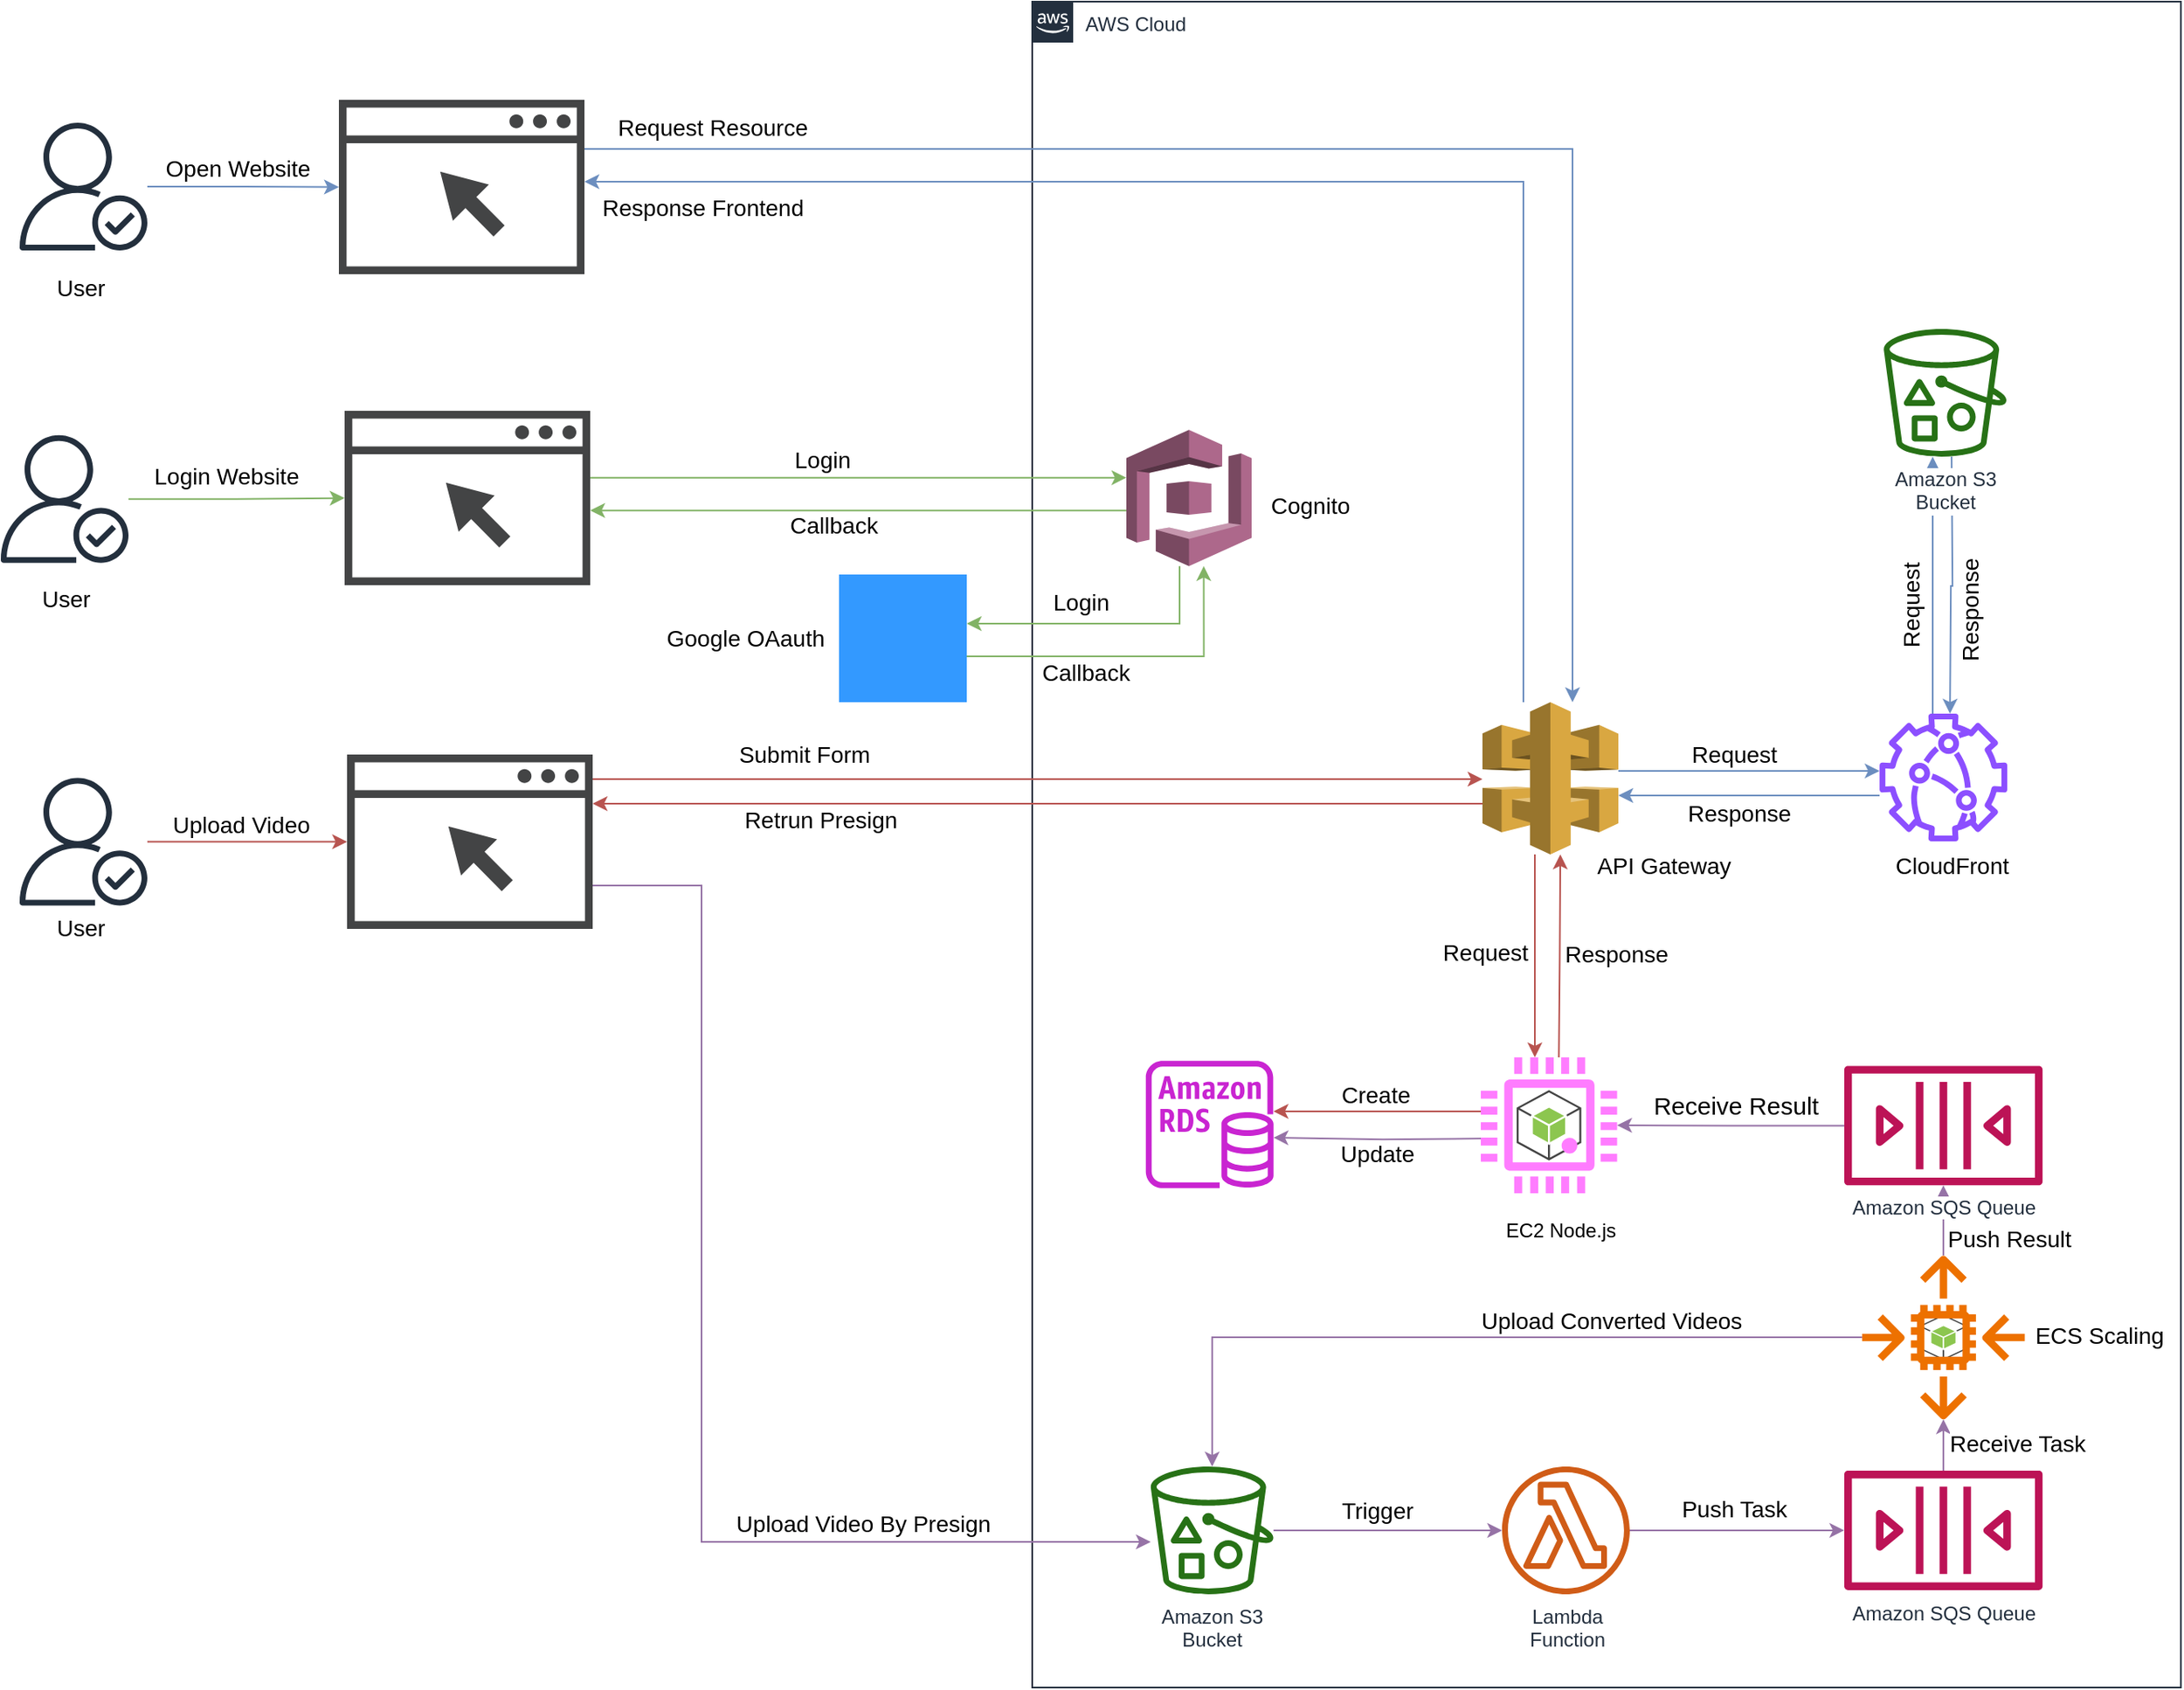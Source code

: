 <mxfile version="24.8.0">
  <diagram id="Ht1M8jgEwFfnCIfOTk4-" name="Page-1">
    <mxGraphModel dx="2194" dy="2176" grid="1" gridSize="10" guides="1" tooltips="1" connect="1" arrows="1" fold="1" page="1" pageScale="1" pageWidth="1169" pageHeight="827" math="0" shadow="0">
      <root>
        <mxCell id="0" />
        <mxCell id="1" parent="0" />
        <mxCell id="9G7zbOAQeBJa7XBP9B1H-17" value="AWS Cloud" style="points=[[0,0],[0.25,0],[0.5,0],[0.75,0],[1,0],[1,0.25],[1,0.5],[1,0.75],[1,1],[0.75,1],[0.5,1],[0.25,1],[0,1],[0,0.75],[0,0.5],[0,0.25]];outlineConnect=0;gradientColor=none;html=1;whiteSpace=wrap;fontSize=12;fontStyle=0;container=1;pointerEvents=0;collapsible=0;recursiveResize=0;shape=mxgraph.aws4.group;grIcon=mxgraph.aws4.group_aws_cloud_alt;strokeColor=#232F3E;fillColor=none;verticalAlign=top;align=left;spacingLeft=30;fontColor=#232F3E;dashed=0;" parent="1" vertex="1">
          <mxGeometry x="1108.5" y="-460" width="701.62" height="1030" as="geometry" />
        </mxCell>
        <mxCell id="e3buDwDWEeGiWqqK8DOD-30" value="" style="outlineConnect=0;dashed=0;verticalLabelPosition=bottom;verticalAlign=top;align=center;html=1;shape=mxgraph.aws3.android;fillColor=#8CC64F;gradientColor=none;" vertex="1" parent="9G7zbOAQeBJa7XBP9B1H-17">
          <mxGeometry x="295.87" y="665" width="39.5" height="43" as="geometry" />
        </mxCell>
        <mxCell id="e3buDwDWEeGiWqqK8DOD-81" style="edgeStyle=orthogonalEdgeStyle;rounded=0;orthogonalLoop=1;jettySize=auto;html=1;fillColor=#f8cecc;strokeColor=#b85450;" edge="1" parent="9G7zbOAQeBJa7XBP9B1H-17">
          <mxGeometry relative="1" as="geometry">
            <mxPoint x="280" y="678" as="sourcePoint" />
            <mxPoint x="147.38" y="678" as="targetPoint" />
            <Array as="points">
              <mxPoint x="180" y="678" />
              <mxPoint x="180" y="678" />
            </Array>
          </mxGeometry>
        </mxCell>
        <mxCell id="e3buDwDWEeGiWqqK8DOD-82" value="&lt;font style=&quot;font-size: 14px;&quot;&gt;Create&lt;/font&gt;" style="edgeLabel;html=1;align=center;verticalAlign=middle;resizable=0;points=[];" vertex="1" connectable="0" parent="e3buDwDWEeGiWqqK8DOD-81">
          <mxGeometry x="0.071" y="2" relative="1" as="geometry">
            <mxPoint y="-12" as="offset" />
          </mxGeometry>
        </mxCell>
        <mxCell id="e3buDwDWEeGiWqqK8DOD-83" style="edgeStyle=orthogonalEdgeStyle;rounded=0;orthogonalLoop=1;jettySize=auto;html=1;fillColor=#e1d5e7;strokeColor=#9673a6;" edge="1" parent="9G7zbOAQeBJa7XBP9B1H-17">
          <mxGeometry relative="1" as="geometry">
            <mxPoint x="280" y="694.556" as="sourcePoint" />
            <mxPoint x="147.38" y="694" as="targetPoint" />
          </mxGeometry>
        </mxCell>
        <mxCell id="e3buDwDWEeGiWqqK8DOD-84" value="&lt;font style=&quot;font-size: 14px;&quot;&gt;Update&lt;/font&gt;" style="edgeLabel;html=1;align=center;verticalAlign=middle;resizable=0;points=[];" vertex="1" connectable="0" parent="e3buDwDWEeGiWqqK8DOD-83">
          <mxGeometry x="0.055" y="4" relative="1" as="geometry">
            <mxPoint y="5" as="offset" />
          </mxGeometry>
        </mxCell>
        <mxCell id="e3buDwDWEeGiWqqK8DOD-87" style="edgeStyle=orthogonalEdgeStyle;rounded=0;orthogonalLoop=1;jettySize=auto;html=1;fillColor=#f8cecc;strokeColor=#b85450;" edge="1" parent="9G7zbOAQeBJa7XBP9B1H-17">
          <mxGeometry relative="1" as="geometry">
            <mxPoint x="321.667" y="645.0" as="sourcePoint" />
            <mxPoint x="322.556" y="521" as="targetPoint" />
          </mxGeometry>
        </mxCell>
        <mxCell id="e3buDwDWEeGiWqqK8DOD-89" value="&lt;font style=&quot;font-size: 14px;&quot;&gt;Response&lt;/font&gt;" style="edgeLabel;html=1;align=center;verticalAlign=middle;resizable=0;points=[];" vertex="1" connectable="0" parent="e3buDwDWEeGiWqqK8DOD-87">
          <mxGeometry x="0.041" y="1" relative="1" as="geometry">
            <mxPoint x="34" y="1" as="offset" />
          </mxGeometry>
        </mxCell>
        <mxCell id="e3buDwDWEeGiWqqK8DOD-3" value="" style="pointerEvents=1;shadow=0;dashed=0;html=1;strokeColor=none;fillColor=#ff7cff;labelPosition=center;verticalLabelPosition=bottom;verticalAlign=top;align=center;outlineConnect=0;shape=mxgraph.veeam.cpu;" vertex="1" parent="9G7zbOAQeBJa7XBP9B1H-17">
          <mxGeometry x="274" y="645" width="83.25" height="83" as="geometry" />
        </mxCell>
        <mxCell id="e3buDwDWEeGiWqqK8DOD-31" value="EC2&amp;nbsp;Node.js" style="text;html=1;align=center;verticalAlign=middle;resizable=0;points=[];autosize=1;strokeColor=none;fillColor=none;" vertex="1" parent="9G7zbOAQeBJa7XBP9B1H-17">
          <mxGeometry x="277" y="736" width="90" height="30" as="geometry" />
        </mxCell>
        <mxCell id="e3buDwDWEeGiWqqK8DOD-50" style="edgeStyle=orthogonalEdgeStyle;rounded=0;orthogonalLoop=1;jettySize=auto;html=1;fillColor=#e1d5e7;strokeColor=#9673a6;" edge="1" parent="9G7zbOAQeBJa7XBP9B1H-17" source="e3buDwDWEeGiWqqK8DOD-42" target="e3buDwDWEeGiWqqK8DOD-49">
          <mxGeometry relative="1" as="geometry" />
        </mxCell>
        <mxCell id="e3buDwDWEeGiWqqK8DOD-51" value="Trigger" style="edgeLabel;html=1;align=center;verticalAlign=middle;resizable=0;points=[];fontSize=14;" vertex="1" connectable="0" parent="e3buDwDWEeGiWqqK8DOD-50">
          <mxGeometry x="-0.221" y="1" relative="1" as="geometry">
            <mxPoint x="8" y="-11" as="offset" />
          </mxGeometry>
        </mxCell>
        <mxCell id="e3buDwDWEeGiWqqK8DOD-42" value="Amazon S3&lt;br&gt;Bucket&lt;br&gt;" style="outlineConnect=0;fontColor=#232F3E;gradientColor=none;fillColor=#277116;strokeColor=none;dashed=0;verticalLabelPosition=bottom;verticalAlign=top;align=center;html=1;fontSize=12;fontStyle=0;aspect=fixed;pointerEvents=1;shape=mxgraph.aws4.bucket_with_objects;labelBackgroundColor=#ffffff;" vertex="1" parent="9G7zbOAQeBJa7XBP9B1H-17">
          <mxGeometry x="72.38" y="895" width="75" height="78" as="geometry" />
        </mxCell>
        <mxCell id="e3buDwDWEeGiWqqK8DOD-4" value="" style="sketch=0;outlineConnect=0;fontColor=#232F3E;gradientColor=none;fillColor=#C925D1;strokeColor=none;dashed=0;verticalLabelPosition=bottom;verticalAlign=top;align=center;html=1;fontSize=12;fontStyle=0;aspect=fixed;pointerEvents=1;shape=mxgraph.aws4.rds_instance;" vertex="1" parent="9G7zbOAQeBJa7XBP9B1H-17">
          <mxGeometry x="69.38" y="647" width="78" height="78" as="geometry" />
        </mxCell>
        <mxCell id="e3buDwDWEeGiWqqK8DOD-53" style="edgeStyle=orthogonalEdgeStyle;rounded=0;orthogonalLoop=1;jettySize=auto;html=1;fillColor=#e1d5e7;strokeColor=#9673a6;" edge="1" parent="9G7zbOAQeBJa7XBP9B1H-17" source="e3buDwDWEeGiWqqK8DOD-49" target="e3buDwDWEeGiWqqK8DOD-52">
          <mxGeometry relative="1" as="geometry" />
        </mxCell>
        <mxCell id="e3buDwDWEeGiWqqK8DOD-54" value="Push Task" style="edgeLabel;html=1;align=center;verticalAlign=middle;resizable=0;points=[];fontSize=14;" vertex="1" connectable="0" parent="e3buDwDWEeGiWqqK8DOD-53">
          <mxGeometry x="-0.049" y="3" relative="1" as="geometry">
            <mxPoint x="1" y="-10" as="offset" />
          </mxGeometry>
        </mxCell>
        <mxCell id="e3buDwDWEeGiWqqK8DOD-49" value="Lambda&lt;br&gt;Function&lt;br&gt;" style="outlineConnect=0;fontColor=#232F3E;gradientColor=none;fillColor=#D05C17;strokeColor=none;dashed=0;verticalLabelPosition=bottom;verticalAlign=top;align=center;html=1;fontSize=12;fontStyle=0;aspect=fixed;pointerEvents=1;shape=mxgraph.aws4.lambda_function;labelBackgroundColor=#ffffff;" vertex="1" parent="9G7zbOAQeBJa7XBP9B1H-17">
          <mxGeometry x="287" y="895" width="78" height="78" as="geometry" />
        </mxCell>
        <mxCell id="e3buDwDWEeGiWqqK8DOD-69" style="edgeStyle=orthogonalEdgeStyle;rounded=0;orthogonalLoop=1;jettySize=auto;html=1;fillColor=#e1d5e7;strokeColor=#9673a6;" edge="1" parent="9G7zbOAQeBJa7XBP9B1H-17" source="e3buDwDWEeGiWqqK8DOD-52" target="9G7zbOAQeBJa7XBP9B1H-52">
          <mxGeometry relative="1" as="geometry" />
        </mxCell>
        <mxCell id="e3buDwDWEeGiWqqK8DOD-71" value="&lt;span style=&quot;font-size: 14px;&quot;&gt;Receive Task&lt;/span&gt;" style="edgeLabel;html=1;align=center;verticalAlign=middle;resizable=0;points=[];horizontal=1;" vertex="1" connectable="0" parent="e3buDwDWEeGiWqqK8DOD-69">
          <mxGeometry x="0.219" y="1" relative="1" as="geometry">
            <mxPoint x="46" y="2" as="offset" />
          </mxGeometry>
        </mxCell>
        <mxCell id="e3buDwDWEeGiWqqK8DOD-52" value="Amazon SQS Queue" style="outlineConnect=0;fontColor=#232F3E;gradientColor=none;fillColor=#BC1356;strokeColor=none;dashed=0;verticalLabelPosition=bottom;verticalAlign=top;align=center;html=1;fontSize=12;fontStyle=0;aspect=fixed;pointerEvents=1;shape=mxgraph.aws4.queue;labelBackgroundColor=#ffffff;" vertex="1" parent="9G7zbOAQeBJa7XBP9B1H-17">
          <mxGeometry x="496" y="897.5" width="121.12" height="73" as="geometry" />
        </mxCell>
        <mxCell id="9G7zbOAQeBJa7XBP9B1H-12" value="" style="outlineConnect=0;dashed=0;verticalLabelPosition=bottom;verticalAlign=top;align=center;html=1;shape=mxgraph.aws3.android;fillColor=#8CC64F;gradientColor=none;" parent="9G7zbOAQeBJa7XBP9B1H-17" vertex="1">
          <mxGeometry x="541.81" y="802.12" width="29.5" height="27.88" as="geometry" />
        </mxCell>
        <mxCell id="e3buDwDWEeGiWqqK8DOD-61" style="edgeStyle=orthogonalEdgeStyle;rounded=0;orthogonalLoop=1;jettySize=auto;html=1;fillColor=#e1d5e7;strokeColor=#9673a6;" edge="1" parent="9G7zbOAQeBJa7XBP9B1H-17" source="9G7zbOAQeBJa7XBP9B1H-52" target="e3buDwDWEeGiWqqK8DOD-60">
          <mxGeometry relative="1" as="geometry" />
        </mxCell>
        <mxCell id="e3buDwDWEeGiWqqK8DOD-62" value="Push Result" style="edgeLabel;html=1;align=center;verticalAlign=middle;resizable=0;points=[];fontSize=14;horizontal=1;" vertex="1" connectable="0" parent="e3buDwDWEeGiWqqK8DOD-61">
          <mxGeometry x="0.198" y="-2" relative="1" as="geometry">
            <mxPoint x="38" y="15" as="offset" />
          </mxGeometry>
        </mxCell>
        <mxCell id="e3buDwDWEeGiWqqK8DOD-67" style="edgeStyle=orthogonalEdgeStyle;rounded=0;orthogonalLoop=1;jettySize=auto;html=1;fillColor=#e1d5e7;strokeColor=#9673a6;" edge="1" parent="9G7zbOAQeBJa7XBP9B1H-17" source="9G7zbOAQeBJa7XBP9B1H-52" target="e3buDwDWEeGiWqqK8DOD-42">
          <mxGeometry relative="1" as="geometry" />
        </mxCell>
        <mxCell id="e3buDwDWEeGiWqqK8DOD-68" value="&lt;font style=&quot;font-size: 14px;&quot;&gt;Upload Converted Videos&lt;/font&gt;" style="edgeLabel;html=1;align=center;verticalAlign=middle;resizable=0;points=[];" vertex="1" connectable="0" parent="e3buDwDWEeGiWqqK8DOD-67">
          <mxGeometry x="-0.391" y="1" relative="1" as="geometry">
            <mxPoint x="-9" y="-11" as="offset" />
          </mxGeometry>
        </mxCell>
        <mxCell id="9G7zbOAQeBJa7XBP9B1H-52" value="" style="sketch=0;outlineConnect=0;fontColor=#232F3E;gradientColor=none;fillColor=#ED7100;strokeColor=none;dashed=0;verticalLabelPosition=bottom;verticalAlign=top;align=center;html=1;fontSize=12;fontStyle=0;aspect=fixed;pointerEvents=1;shape=mxgraph.aws4.auto_scaling2;" parent="9G7zbOAQeBJa7XBP9B1H-17" vertex="1">
          <mxGeometry x="506.5" y="766" width="100.12" height="100.12" as="geometry" />
        </mxCell>
        <mxCell id="e3buDwDWEeGiWqqK8DOD-59" value="ECS Scaling" style="text;html=1;align=center;verticalAlign=middle;resizable=0;points=[];autosize=1;strokeColor=none;fillColor=none;fontSize=14;" vertex="1" parent="9G7zbOAQeBJa7XBP9B1H-17">
          <mxGeometry x="601.62" y="800.0" width="100" height="30" as="geometry" />
        </mxCell>
        <mxCell id="e3buDwDWEeGiWqqK8DOD-72" style="edgeStyle=orthogonalEdgeStyle;rounded=0;orthogonalLoop=1;jettySize=auto;html=1;fillColor=#e1d5e7;strokeColor=#9673a6;" edge="1" parent="9G7zbOAQeBJa7XBP9B1H-17" source="e3buDwDWEeGiWqqK8DOD-60" target="e3buDwDWEeGiWqqK8DOD-3">
          <mxGeometry relative="1" as="geometry" />
        </mxCell>
        <mxCell id="e3buDwDWEeGiWqqK8DOD-73" value="&lt;span style=&quot;font-size: 15px;&quot;&gt;Receive Result&lt;/span&gt;" style="edgeLabel;html=1;align=center;verticalAlign=middle;resizable=0;points=[];" vertex="1" connectable="0" parent="e3buDwDWEeGiWqqK8DOD-72">
          <mxGeometry x="0.021" y="-1" relative="1" as="geometry">
            <mxPoint x="4" y="-12" as="offset" />
          </mxGeometry>
        </mxCell>
        <mxCell id="e3buDwDWEeGiWqqK8DOD-60" value="Amazon SQS Queue" style="outlineConnect=0;fontColor=#232F3E;gradientColor=none;fillColor=#BC1356;strokeColor=none;dashed=0;verticalLabelPosition=bottom;verticalAlign=top;align=center;html=1;fontSize=12;fontStyle=0;aspect=fixed;pointerEvents=1;shape=mxgraph.aws4.queue;labelBackgroundColor=#ffffff;" vertex="1" parent="9G7zbOAQeBJa7XBP9B1H-17">
          <mxGeometry x="496" y="650.22" width="121.12" height="73" as="geometry" />
        </mxCell>
        <mxCell id="e3buDwDWEeGiWqqK8DOD-85" style="edgeStyle=orthogonalEdgeStyle;rounded=0;orthogonalLoop=1;jettySize=auto;html=1;fillColor=#f8cecc;strokeColor=#b85450;" edge="1" parent="9G7zbOAQeBJa7XBP9B1H-17">
          <mxGeometry relative="1" as="geometry">
            <mxPoint x="307.0" y="521" as="sourcePoint" />
            <mxPoint x="307.0" y="645.0" as="targetPoint" />
            <Array as="points">
              <mxPoint x="307" y="573" />
              <mxPoint x="307" y="573" />
            </Array>
          </mxGeometry>
        </mxCell>
        <mxCell id="e3buDwDWEeGiWqqK8DOD-88" value="&lt;font style=&quot;font-size: 14px;&quot;&gt;Request&lt;/font&gt;" style="edgeLabel;html=1;align=center;verticalAlign=middle;resizable=0;points=[];" vertex="1" connectable="0" parent="e3buDwDWEeGiWqqK8DOD-85">
          <mxGeometry x="-0.034" y="-1" relative="1" as="geometry">
            <mxPoint x="-30" as="offset" />
          </mxGeometry>
        </mxCell>
        <mxCell id="e3buDwDWEeGiWqqK8DOD-95" style="edgeStyle=orthogonalEdgeStyle;rounded=0;orthogonalLoop=1;jettySize=auto;html=1;fillColor=#dae8fc;strokeColor=#6c8ebf;" edge="1" parent="9G7zbOAQeBJa7XBP9B1H-17" source="9G7zbOAQeBJa7XBP9B1H-48" target="e3buDwDWEeGiWqqK8DOD-2">
          <mxGeometry relative="1" as="geometry">
            <Array as="points">
              <mxPoint x="480" y="470" />
              <mxPoint x="480" y="470" />
            </Array>
          </mxGeometry>
        </mxCell>
        <mxCell id="e3buDwDWEeGiWqqK8DOD-96" value="&lt;font style=&quot;font-size: 14px;&quot;&gt;Request&lt;/font&gt;" style="edgeLabel;html=1;align=center;verticalAlign=middle;resizable=0;points=[];" vertex="1" connectable="0" parent="e3buDwDWEeGiWqqK8DOD-95">
          <mxGeometry x="-0.124" y="1" relative="1" as="geometry">
            <mxPoint y="-9" as="offset" />
          </mxGeometry>
        </mxCell>
        <mxCell id="9G7zbOAQeBJa7XBP9B1H-48" value="" style="outlineConnect=0;dashed=0;verticalLabelPosition=bottom;verticalAlign=top;align=center;html=1;shape=mxgraph.aws3.api_gateway;fillColor=#D9A741;gradientColor=none;" parent="9G7zbOAQeBJa7XBP9B1H-17" vertex="1">
          <mxGeometry x="275" y="428" width="83" height="93" as="geometry" />
        </mxCell>
        <mxCell id="9G7zbOAQeBJa7XBP9B1H-14" value="" style="sketch=0;outlineConnect=0;fontColor=#232F3E;gradientColor=none;fillColor=#232F3D;strokeColor=none;dashed=0;verticalLabelPosition=bottom;verticalAlign=top;align=center;html=1;fontSize=12;fontStyle=0;aspect=fixed;pointerEvents=1;shape=mxgraph.aws4.authenticated_user;" parent="9G7zbOAQeBJa7XBP9B1H-17" vertex="1">
          <mxGeometry x="-630" y="264.87" width="78" height="78" as="geometry" />
        </mxCell>
        <mxCell id="9G7zbOAQeBJa7XBP9B1H-31" value="" style="outlineConnect=0;dashed=0;verticalLabelPosition=bottom;verticalAlign=top;align=center;html=1;shape=mxgraph.aws3.cognito;fillColor=#AD688B;gradientColor=none;" parent="9G7zbOAQeBJa7XBP9B1H-17" vertex="1">
          <mxGeometry x="57.5" y="261.62" width="76.5" height="83.25" as="geometry" />
        </mxCell>
        <mxCell id="e3buDwDWEeGiWqqK8DOD-20" value="Cognito" style="text;html=1;align=center;verticalAlign=middle;resizable=0;points=[];autosize=1;strokeColor=none;fillColor=none;fontSize=14;" vertex="1" parent="9G7zbOAQeBJa7XBP9B1H-17">
          <mxGeometry x="134" y="292.87" width="70" height="30" as="geometry" />
        </mxCell>
        <mxCell id="e3buDwDWEeGiWqqK8DOD-97" style="edgeStyle=orthogonalEdgeStyle;rounded=0;orthogonalLoop=1;jettySize=auto;html=1;fillColor=#dae8fc;strokeColor=#6c8ebf;" edge="1" parent="9G7zbOAQeBJa7XBP9B1H-17">
          <mxGeometry relative="1" as="geometry">
            <mxPoint x="517.56" y="485" as="sourcePoint" />
            <mxPoint x="358" y="485" as="targetPoint" />
            <Array as="points">
              <mxPoint x="438" y="485" />
              <mxPoint x="438" y="485" />
            </Array>
          </mxGeometry>
        </mxCell>
        <mxCell id="e3buDwDWEeGiWqqK8DOD-98" value="&lt;font style=&quot;font-size: 14px;&quot;&gt;Response&lt;/font&gt;" style="edgeLabel;html=1;align=center;verticalAlign=middle;resizable=0;points=[];" vertex="1" connectable="0" parent="e3buDwDWEeGiWqqK8DOD-97">
          <mxGeometry x="0.093" y="2" relative="1" as="geometry">
            <mxPoint x="1" y="9" as="offset" />
          </mxGeometry>
        </mxCell>
        <mxCell id="e3buDwDWEeGiWqqK8DOD-99" style="edgeStyle=orthogonalEdgeStyle;rounded=0;orthogonalLoop=1;jettySize=auto;html=1;fillColor=#dae8fc;strokeColor=#6c8ebf;" edge="1" parent="9G7zbOAQeBJa7XBP9B1H-17" source="e3buDwDWEeGiWqqK8DOD-2" target="e3buDwDWEeGiWqqK8DOD-93">
          <mxGeometry relative="1" as="geometry">
            <Array as="points">
              <mxPoint x="550" y="320" />
              <mxPoint x="550" y="320" />
            </Array>
          </mxGeometry>
        </mxCell>
        <mxCell id="e3buDwDWEeGiWqqK8DOD-104" value="Request" style="edgeLabel;html=1;align=center;verticalAlign=middle;resizable=0;points=[];fontSize=14;horizontal=0;" vertex="1" connectable="0" parent="e3buDwDWEeGiWqqK8DOD-99">
          <mxGeometry x="-0.165" y="-2" relative="1" as="geometry">
            <mxPoint x="-15" as="offset" />
          </mxGeometry>
        </mxCell>
        <mxCell id="e3buDwDWEeGiWqqK8DOD-2" value="" style="sketch=0;outlineConnect=0;fontColor=#232F3E;gradientColor=none;fillColor=#8C4FFF;strokeColor=none;dashed=0;verticalLabelPosition=bottom;verticalAlign=top;align=center;html=1;fontSize=12;fontStyle=0;aspect=fixed;pointerEvents=1;shape=mxgraph.aws4.cloudfront_functions;" vertex="1" parent="9G7zbOAQeBJa7XBP9B1H-17">
          <mxGeometry x="517.56" y="435" width="78" height="78" as="geometry" />
        </mxCell>
        <mxCell id="e3buDwDWEeGiWqqK8DOD-92" value="&lt;font style=&quot;font-size: 14px;&quot;&gt;API Gateway&lt;/font&gt;" style="text;html=1;align=center;verticalAlign=middle;resizable=0;points=[];autosize=1;strokeColor=none;fillColor=none;" vertex="1" parent="9G7zbOAQeBJa7XBP9B1H-17">
          <mxGeometry x="330" y="513" width="110" height="30" as="geometry" />
        </mxCell>
        <mxCell id="e3buDwDWEeGiWqqK8DOD-105" style="edgeStyle=orthogonalEdgeStyle;rounded=0;orthogonalLoop=1;jettySize=auto;html=1;fillColor=#dae8fc;strokeColor=#6c8ebf;" edge="1" parent="9G7zbOAQeBJa7XBP9B1H-17">
          <mxGeometry relative="1" as="geometry">
            <mxPoint x="561.556" y="278" as="sourcePoint" />
            <mxPoint x="560.556" y="435" as="targetPoint" />
          </mxGeometry>
        </mxCell>
        <mxCell id="e3buDwDWEeGiWqqK8DOD-106" value="Response" style="edgeLabel;html=1;align=center;verticalAlign=middle;resizable=0;points=[];fontSize=14;horizontal=0;" vertex="1" connectable="0" parent="e3buDwDWEeGiWqqK8DOD-105">
          <mxGeometry x="0.207" y="2" relative="1" as="geometry">
            <mxPoint x="10" as="offset" />
          </mxGeometry>
        </mxCell>
        <mxCell id="e3buDwDWEeGiWqqK8DOD-93" value="Amazon S3&lt;br&gt;Bucket&lt;br&gt;" style="outlineConnect=0;fontColor=#232F3E;gradientColor=none;fillColor=#277116;strokeColor=none;dashed=0;verticalLabelPosition=bottom;verticalAlign=top;align=center;html=1;fontSize=12;fontStyle=0;aspect=fixed;pointerEvents=1;shape=mxgraph.aws4.bucket_with_objects;labelBackgroundColor=#ffffff;" vertex="1" parent="9G7zbOAQeBJa7XBP9B1H-17">
          <mxGeometry x="520.12" y="200" width="75" height="78" as="geometry" />
        </mxCell>
        <mxCell id="e3buDwDWEeGiWqqK8DOD-94" value="&lt;font style=&quot;font-size: 14px;&quot;&gt;CloudFront&lt;/font&gt;" style="text;html=1;align=center;verticalAlign=middle;resizable=0;points=[];autosize=1;strokeColor=none;fillColor=none;" vertex="1" parent="9G7zbOAQeBJa7XBP9B1H-17">
          <mxGeometry x="516.62" y="513" width="90" height="30" as="geometry" />
        </mxCell>
        <mxCell id="e3buDwDWEeGiWqqK8DOD-1" value="" style="sketch=0;verticalLabelPosition=bottom;sketch=0;aspect=fixed;html=1;verticalAlign=top;strokeColor=none;fillColor=#3399FF;align=center;outlineConnect=0;pointerEvents=1;shape=mxgraph.citrix2.authentication_google;" vertex="1" parent="1">
          <mxGeometry x="990.5" y="-110" width="78" height="78" as="geometry" />
        </mxCell>
        <mxCell id="e3buDwDWEeGiWqqK8DOD-21" value="Google OAauth" style="text;html=1;align=center;verticalAlign=middle;resizable=0;points=[];autosize=1;strokeColor=none;fillColor=none;fontSize=14;" vertex="1" parent="1">
          <mxGeometry x="872.5" y="-86" width="120" height="30" as="geometry" />
        </mxCell>
        <mxCell id="e3buDwDWEeGiWqqK8DOD-36" style="edgeStyle=orthogonalEdgeStyle;rounded=0;orthogonalLoop=1;jettySize=auto;html=1;fillColor=#f8cecc;strokeColor=#b85450;" edge="1" parent="1" source="e3buDwDWEeGiWqqK8DOD-27" target="e3buDwDWEeGiWqqK8DOD-28">
          <mxGeometry relative="1" as="geometry" />
        </mxCell>
        <mxCell id="e3buDwDWEeGiWqqK8DOD-37" value="Upload Video" style="edgeLabel;html=1;align=center;verticalAlign=middle;resizable=0;points=[];fontSize=14;" vertex="1" connectable="0" parent="e3buDwDWEeGiWqqK8DOD-36">
          <mxGeometry x="-0.216" y="1" relative="1" as="geometry">
            <mxPoint x="9" y="-10" as="offset" />
          </mxGeometry>
        </mxCell>
        <mxCell id="e3buDwDWEeGiWqqK8DOD-27" value="" style="sketch=0;outlineConnect=0;fontColor=#232F3E;gradientColor=none;fillColor=#232F3D;strokeColor=none;dashed=0;verticalLabelPosition=bottom;verticalAlign=top;align=center;html=1;fontSize=12;fontStyle=0;aspect=fixed;pointerEvents=1;shape=mxgraph.aws4.authenticated_user;" vertex="1" parent="1">
          <mxGeometry x="490" y="14.25" width="78" height="78" as="geometry" />
        </mxCell>
        <mxCell id="e3buDwDWEeGiWqqK8DOD-32" style="edgeStyle=orthogonalEdgeStyle;rounded=0;orthogonalLoop=1;jettySize=auto;html=1;fillColor=#f8cecc;strokeColor=#b85450;" edge="1" parent="1" source="e3buDwDWEeGiWqqK8DOD-28" target="9G7zbOAQeBJa7XBP9B1H-48">
          <mxGeometry relative="1" as="geometry">
            <mxPoint x="973.5" y="123" as="sourcePoint" />
            <mxPoint x="1146.63" y="123" as="targetPoint" />
            <Array as="points">
              <mxPoint x="1058.5" y="15" />
              <mxPoint x="1058.5" y="15" />
            </Array>
          </mxGeometry>
        </mxCell>
        <mxCell id="e3buDwDWEeGiWqqK8DOD-34" value="Submit Form" style="edgeLabel;html=1;align=center;verticalAlign=middle;resizable=0;points=[];fontSize=14;" vertex="1" connectable="0" parent="e3buDwDWEeGiWqqK8DOD-32">
          <mxGeometry x="-0.249" relative="1" as="geometry">
            <mxPoint x="-75" y="-15" as="offset" />
          </mxGeometry>
        </mxCell>
        <mxCell id="e3buDwDWEeGiWqqK8DOD-45" style="edgeStyle=orthogonalEdgeStyle;rounded=0;orthogonalLoop=1;jettySize=auto;html=1;fillColor=#e1d5e7;strokeColor=#9673a6;" edge="1" parent="1" source="e3buDwDWEeGiWqqK8DOD-28" target="e3buDwDWEeGiWqqK8DOD-42">
          <mxGeometry relative="1" as="geometry">
            <mxPoint x="837.61" y="60.002" as="sourcePoint" />
            <mxPoint x="1178.498" y="480.78" as="targetPoint" />
            <Array as="points">
              <mxPoint x="906.5" y="80" />
              <mxPoint x="906.5" y="481" />
            </Array>
          </mxGeometry>
        </mxCell>
        <mxCell id="e3buDwDWEeGiWqqK8DOD-46" value="Upload Video By Presign" style="edgeLabel;html=1;align=center;verticalAlign=middle;resizable=0;points=[];fontSize=14;horizontal=1;" vertex="1" connectable="0" parent="e3buDwDWEeGiWqqK8DOD-45">
          <mxGeometry x="-0.647" y="-1" relative="1" as="geometry">
            <mxPoint x="99" y="325" as="offset" />
          </mxGeometry>
        </mxCell>
        <mxCell id="e3buDwDWEeGiWqqK8DOD-28" value="" style="sketch=0;pointerEvents=1;shadow=0;dashed=0;html=1;strokeColor=none;fillColor=#434445;aspect=fixed;labelPosition=center;verticalLabelPosition=bottom;verticalAlign=top;align=center;outlineConnect=0;shape=mxgraph.vvd.web_browser;" vertex="1" parent="1">
          <mxGeometry x="690" width="150" height="106.5" as="geometry" />
        </mxCell>
        <mxCell id="e3buDwDWEeGiWqqK8DOD-29" value="User" style="text;html=1;align=center;verticalAlign=middle;resizable=0;points=[];autosize=1;strokeColor=none;fillColor=none;fontSize=14;" vertex="1" parent="1">
          <mxGeometry x="502" y="91.25" width="50" height="30" as="geometry" />
        </mxCell>
        <mxCell id="e3buDwDWEeGiWqqK8DOD-76" style="edgeStyle=orthogonalEdgeStyle;rounded=0;orthogonalLoop=1;jettySize=auto;html=1;fillColor=#dae8fc;strokeColor=#6c8ebf;" edge="1" parent="1" source="e3buDwDWEeGiWqqK8DOD-78" target="e3buDwDWEeGiWqqK8DOD-79">
          <mxGeometry relative="1" as="geometry" />
        </mxCell>
        <mxCell id="e3buDwDWEeGiWqqK8DOD-77" value="Open Website" style="edgeLabel;html=1;align=center;verticalAlign=middle;resizable=0;points=[];fontSize=14;" vertex="1" connectable="0" parent="e3buDwDWEeGiWqqK8DOD-76">
          <mxGeometry x="-0.216" y="1" relative="1" as="geometry">
            <mxPoint x="9" y="-10" as="offset" />
          </mxGeometry>
        </mxCell>
        <mxCell id="e3buDwDWEeGiWqqK8DOD-78" value="" style="sketch=0;outlineConnect=0;fontColor=#232F3E;gradientColor=none;fillColor=#232F3D;strokeColor=none;dashed=0;verticalLabelPosition=bottom;verticalAlign=top;align=center;html=1;fontSize=12;fontStyle=0;aspect=fixed;pointerEvents=1;shape=mxgraph.aws4.authenticated_user;" vertex="1" parent="1">
          <mxGeometry x="490" y="-386" width="78" height="78" as="geometry" />
        </mxCell>
        <mxCell id="e3buDwDWEeGiWqqK8DOD-79" value="" style="sketch=0;pointerEvents=1;shadow=0;dashed=0;html=1;strokeColor=none;fillColor=#434445;aspect=fixed;labelPosition=center;verticalLabelPosition=bottom;verticalAlign=top;align=center;outlineConnect=0;shape=mxgraph.vvd.web_browser;" vertex="1" parent="1">
          <mxGeometry x="685" y="-400" width="150" height="106.5" as="geometry" />
        </mxCell>
        <mxCell id="e3buDwDWEeGiWqqK8DOD-80" value="User" style="text;html=1;align=center;verticalAlign=middle;resizable=0;points=[];autosize=1;strokeColor=none;fillColor=none;fontSize=14;" vertex="1" parent="1">
          <mxGeometry x="502" y="-300" width="50" height="30" as="geometry" />
        </mxCell>
        <mxCell id="e3buDwDWEeGiWqqK8DOD-90" style="edgeStyle=orthogonalEdgeStyle;rounded=0;orthogonalLoop=1;jettySize=auto;html=1;fillColor=#f8cecc;strokeColor=#b85450;" edge="1" parent="1" source="9G7zbOAQeBJa7XBP9B1H-48" target="e3buDwDWEeGiWqqK8DOD-28">
          <mxGeometry relative="1" as="geometry">
            <mxPoint x="1383.5" y="139" as="sourcePoint" />
            <mxPoint x="973.5" y="139" as="targetPoint" />
            <Array as="points">
              <mxPoint x="1068.5" y="30" />
              <mxPoint x="1068.5" y="30" />
            </Array>
          </mxGeometry>
        </mxCell>
        <mxCell id="e3buDwDWEeGiWqqK8DOD-91" value="&lt;font style=&quot;font-size: 14px;&quot;&gt;Retrun Presign&lt;/font&gt;" style="edgeLabel;html=1;align=center;verticalAlign=middle;resizable=0;points=[];" vertex="1" connectable="0" parent="e3buDwDWEeGiWqqK8DOD-90">
          <mxGeometry x="0.714" relative="1" as="geometry">
            <mxPoint x="61" y="10" as="offset" />
          </mxGeometry>
        </mxCell>
        <mxCell id="9G7zbOAQeBJa7XBP9B1H-39" value="" style="sketch=0;pointerEvents=1;shadow=0;dashed=0;html=1;strokeColor=none;fillColor=#434445;aspect=fixed;labelPosition=center;verticalLabelPosition=bottom;verticalAlign=top;align=center;outlineConnect=0;shape=mxgraph.vvd.web_browser;" parent="1" vertex="1">
          <mxGeometry x="688.5" y="-210" width="150" height="106.5" as="geometry" />
        </mxCell>
        <mxCell id="e3buDwDWEeGiWqqK8DOD-38" style="edgeStyle=orthogonalEdgeStyle;rounded=0;orthogonalLoop=1;jettySize=auto;html=1;fillColor=#d5e8d4;strokeColor=#82b366;" edge="1" parent="1" source="9G7zbOAQeBJa7XBP9B1H-14" target="9G7zbOAQeBJa7XBP9B1H-39">
          <mxGeometry relative="1" as="geometry" />
        </mxCell>
        <mxCell id="e3buDwDWEeGiWqqK8DOD-39" value="Login Website" style="edgeLabel;html=1;align=center;verticalAlign=middle;resizable=0;points=[];fontSize=14;" vertex="1" connectable="0" parent="e3buDwDWEeGiWqqK8DOD-38">
          <mxGeometry x="-0.113" y="-1" relative="1" as="geometry">
            <mxPoint y="-15" as="offset" />
          </mxGeometry>
        </mxCell>
        <mxCell id="e3buDwDWEeGiWqqK8DOD-6" style="edgeStyle=orthogonalEdgeStyle;rounded=0;orthogonalLoop=1;jettySize=auto;html=1;fillColor=#d5e8d4;strokeColor=#82b366;" edge="1" parent="1" source="9G7zbOAQeBJa7XBP9B1H-39" target="9G7zbOAQeBJa7XBP9B1H-31">
          <mxGeometry relative="1" as="geometry">
            <mxPoint x="972" y="-171.13" as="sourcePoint" />
            <mxPoint x="1143.5" y="-171.13" as="targetPoint" />
            <Array as="points">
              <mxPoint x="1072" y="-169.13" />
              <mxPoint x="1072" y="-169.13" />
            </Array>
          </mxGeometry>
        </mxCell>
        <mxCell id="e3buDwDWEeGiWqqK8DOD-13" value="Login" style="edgeLabel;html=1;align=center;verticalAlign=middle;resizable=0;points=[];fontSize=14;" vertex="1" connectable="0" parent="e3buDwDWEeGiWqqK8DOD-6">
          <mxGeometry x="-0.06" y="-2" relative="1" as="geometry">
            <mxPoint x="-13" y="-13" as="offset" />
          </mxGeometry>
        </mxCell>
        <mxCell id="e3buDwDWEeGiWqqK8DOD-7" style="edgeStyle=orthogonalEdgeStyle;rounded=0;orthogonalLoop=1;jettySize=auto;html=1;fillColor=#d5e8d4;strokeColor=#82b366;" edge="1" parent="1" source="9G7zbOAQeBJa7XBP9B1H-31" target="9G7zbOAQeBJa7XBP9B1H-39">
          <mxGeometry relative="1" as="geometry">
            <mxPoint x="1142" y="-135.13" as="sourcePoint" />
            <mxPoint x="950.5" y="-135.13" as="targetPoint" />
            <Array as="points">
              <mxPoint x="1072" y="-149.13" />
              <mxPoint x="1072" y="-149.13" />
            </Array>
          </mxGeometry>
        </mxCell>
        <mxCell id="e3buDwDWEeGiWqqK8DOD-15" value="Callback" style="edgeLabel;html=1;align=center;verticalAlign=middle;resizable=0;points=[];fontSize=14;" vertex="1" connectable="0" parent="e3buDwDWEeGiWqqK8DOD-7">
          <mxGeometry x="0.055" relative="1" as="geometry">
            <mxPoint x="-6" y="9" as="offset" />
          </mxGeometry>
        </mxCell>
        <mxCell id="e3buDwDWEeGiWqqK8DOD-102" style="edgeStyle=orthogonalEdgeStyle;rounded=0;orthogonalLoop=1;jettySize=auto;html=1;fillColor=#dae8fc;strokeColor=#6c8ebf;" edge="1" parent="1" source="9G7zbOAQeBJa7XBP9B1H-48" target="e3buDwDWEeGiWqqK8DOD-79">
          <mxGeometry relative="1" as="geometry">
            <Array as="points">
              <mxPoint x="1408.5" y="-350" />
            </Array>
          </mxGeometry>
        </mxCell>
        <mxCell id="e3buDwDWEeGiWqqK8DOD-103" value="Response Frontend" style="edgeLabel;html=1;align=center;verticalAlign=middle;resizable=0;points=[];fontSize=14;" vertex="1" connectable="0" parent="e3buDwDWEeGiWqqK8DOD-102">
          <mxGeometry x="0.866" y="-2" relative="1" as="geometry">
            <mxPoint x="12" y="18" as="offset" />
          </mxGeometry>
        </mxCell>
        <mxCell id="e3buDwDWEeGiWqqK8DOD-107" style="edgeStyle=orthogonalEdgeStyle;rounded=0;orthogonalLoop=1;jettySize=auto;html=1;fillColor=#d5e8d4;strokeColor=#82b366;" edge="1" parent="1" source="9G7zbOAQeBJa7XBP9B1H-31" target="e3buDwDWEeGiWqqK8DOD-1">
          <mxGeometry relative="1" as="geometry">
            <Array as="points">
              <mxPoint x="1198.5" y="-80" />
            </Array>
          </mxGeometry>
        </mxCell>
        <mxCell id="e3buDwDWEeGiWqqK8DOD-109" value="Login" style="edgeLabel;html=1;align=center;verticalAlign=middle;resizable=0;points=[];fontSize=14;" vertex="1" connectable="0" parent="e3buDwDWEeGiWqqK8DOD-107">
          <mxGeometry x="0.169" y="2" relative="1" as="geometry">
            <mxPoint x="1" y="-15" as="offset" />
          </mxGeometry>
        </mxCell>
        <mxCell id="e3buDwDWEeGiWqqK8DOD-110" style="edgeStyle=orthogonalEdgeStyle;rounded=0;orthogonalLoop=1;jettySize=auto;html=1;entryX=0.5;entryY=1;entryDx=0;entryDy=0;entryPerimeter=0;fillColor=#d5e8d4;strokeColor=#82b366;" edge="1" parent="1" source="e3buDwDWEeGiWqqK8DOD-1">
          <mxGeometry relative="1" as="geometry">
            <mxPoint x="1091.5" y="-60" as="sourcePoint" />
            <mxPoint x="1213.25" y="-115.13" as="targetPoint" />
            <Array as="points">
              <mxPoint x="1213.5" y="-60" />
            </Array>
          </mxGeometry>
        </mxCell>
        <mxCell id="e3buDwDWEeGiWqqK8DOD-111" value="Callback" style="edgeLabel;html=1;align=center;verticalAlign=middle;resizable=0;points=[];fontSize=14;rotation=0;" vertex="1" connectable="0" parent="e3buDwDWEeGiWqqK8DOD-110">
          <mxGeometry x="-0.401" relative="1" as="geometry">
            <mxPoint x="12" y="10" as="offset" />
          </mxGeometry>
        </mxCell>
        <mxCell id="e3buDwDWEeGiWqqK8DOD-22" value="User" style="text;html=1;align=center;verticalAlign=middle;resizable=0;points=[];autosize=1;strokeColor=none;fillColor=none;fontSize=14;" vertex="1" parent="1">
          <mxGeometry x="492.5" y="-110" width="50" height="30" as="geometry" />
        </mxCell>
        <mxCell id="e3buDwDWEeGiWqqK8DOD-100" style="edgeStyle=orthogonalEdgeStyle;rounded=0;orthogonalLoop=1;jettySize=auto;html=1;fillColor=#dae8fc;strokeColor=#6c8ebf;" edge="1" parent="1" source="e3buDwDWEeGiWqqK8DOD-79" target="9G7zbOAQeBJa7XBP9B1H-48">
          <mxGeometry relative="1" as="geometry">
            <mxPoint x="978.5" y="-401.778" as="sourcePoint" />
            <mxPoint x="1425.056" y="-57" as="targetPoint" />
            <Array as="points">
              <mxPoint x="1438.5" y="-370" />
            </Array>
          </mxGeometry>
        </mxCell>
        <mxCell id="e3buDwDWEeGiWqqK8DOD-101" value="&lt;font style=&quot;font-size: 14px;&quot;&gt;Request Resource&lt;/font&gt;" style="edgeLabel;html=1;align=center;verticalAlign=middle;resizable=0;points=[];" vertex="1" connectable="0" parent="e3buDwDWEeGiWqqK8DOD-100">
          <mxGeometry x="-0.842" y="3" relative="1" as="geometry">
            <mxPoint x="3" y="-10" as="offset" />
          </mxGeometry>
        </mxCell>
      </root>
    </mxGraphModel>
  </diagram>
</mxfile>
